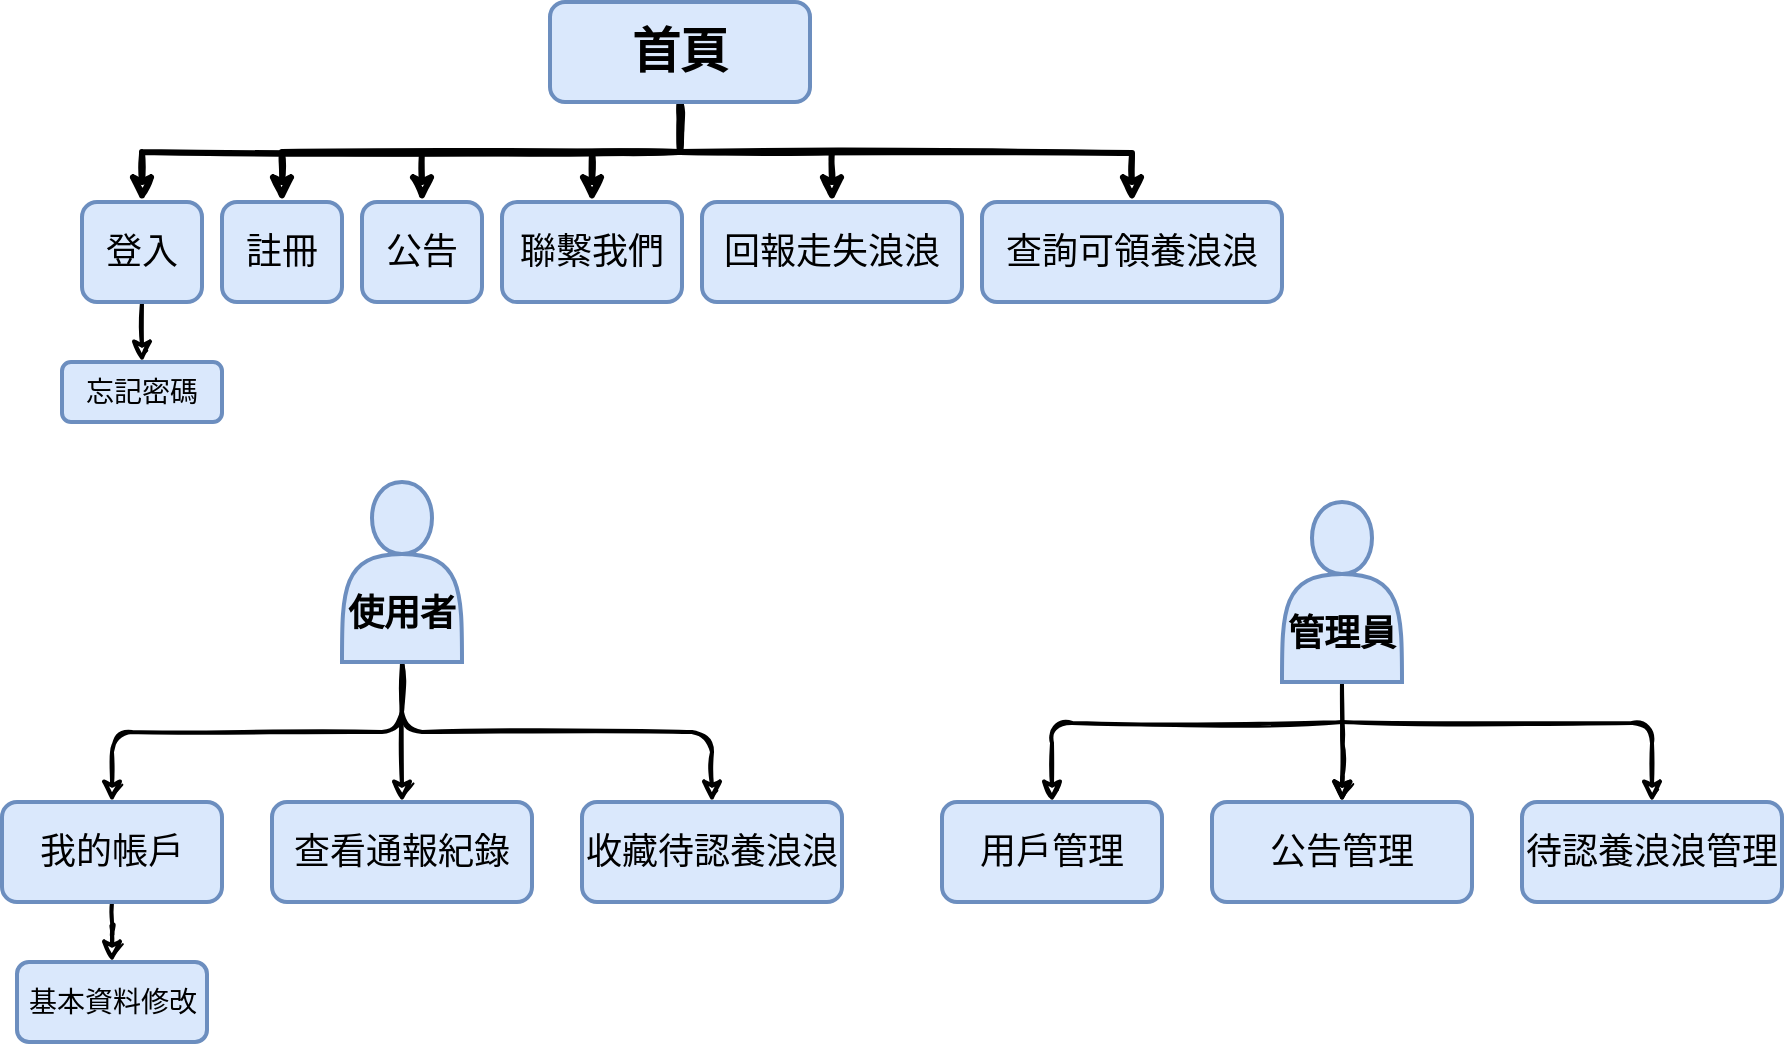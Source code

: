 <mxfile version="14.9.4" type="github">
  <diagram id="C5RBs43oDa-KdzZeNtuy" name="Page-1">
    <mxGraphModel dx="868" dy="450" grid="1" gridSize="10" guides="1" tooltips="1" connect="1" arrows="1" fold="1" page="1" pageScale="1" pageWidth="827" pageHeight="1169" math="0" shadow="0">
      <root>
        <mxCell id="WIyWlLk6GJQsqaUBKTNV-0" />
        <mxCell id="WIyWlLk6GJQsqaUBKTNV-1" parent="WIyWlLk6GJQsqaUBKTNV-0" />
        <mxCell id="qFU6kJiqsKWw9SgyE2fp-27" style="edgeStyle=orthogonalEdgeStyle;orthogonalLoop=1;jettySize=auto;html=1;rounded=0;strokeWidth=3;sketch=1;" edge="1" parent="WIyWlLk6GJQsqaUBKTNV-1" source="WIyWlLk6GJQsqaUBKTNV-3" target="qFU6kJiqsKWw9SgyE2fp-5">
          <mxGeometry relative="1" as="geometry">
            <Array as="points">
              <mxPoint x="349" y="115" />
              <mxPoint x="305" y="115" />
            </Array>
          </mxGeometry>
        </mxCell>
        <mxCell id="qFU6kJiqsKWw9SgyE2fp-30" style="edgeStyle=orthogonalEdgeStyle;orthogonalLoop=1;jettySize=auto;html=1;exitX=0.5;exitY=1;exitDx=0;exitDy=0;entryX=0.5;entryY=0;entryDx=0;entryDy=0;rounded=0;strokeWidth=3;sketch=1;" edge="1" parent="WIyWlLk6GJQsqaUBKTNV-1" source="WIyWlLk6GJQsqaUBKTNV-3" target="qFU6kJiqsKWw9SgyE2fp-6">
          <mxGeometry relative="1" as="geometry" />
        </mxCell>
        <mxCell id="qFU6kJiqsKWw9SgyE2fp-32" style="edgeStyle=orthogonalEdgeStyle;orthogonalLoop=1;jettySize=auto;html=1;rounded=0;strokeWidth=3;sketch=1;" edge="1" parent="WIyWlLk6GJQsqaUBKTNV-1" target="qFU6kJiqsKWw9SgyE2fp-7">
          <mxGeometry relative="1" as="geometry">
            <mxPoint x="349" y="115" as="sourcePoint" />
          </mxGeometry>
        </mxCell>
        <mxCell id="qFU6kJiqsKWw9SgyE2fp-33" style="edgeStyle=orthogonalEdgeStyle;orthogonalLoop=1;jettySize=auto;html=1;exitX=0.5;exitY=1;exitDx=0;exitDy=0;rounded=0;strokeWidth=3;sketch=1;" edge="1" parent="WIyWlLk6GJQsqaUBKTNV-1" source="WIyWlLk6GJQsqaUBKTNV-3" target="qFU6kJiqsKWw9SgyE2fp-2">
          <mxGeometry relative="1" as="geometry" />
        </mxCell>
        <mxCell id="qFU6kJiqsKWw9SgyE2fp-34" style="edgeStyle=orthogonalEdgeStyle;orthogonalLoop=1;jettySize=auto;html=1;exitX=0.5;exitY=1;exitDx=0;exitDy=0;rounded=0;strokeWidth=3;sketch=1;" edge="1" parent="WIyWlLk6GJQsqaUBKTNV-1" source="WIyWlLk6GJQsqaUBKTNV-3" target="qFU6kJiqsKWw9SgyE2fp-0">
          <mxGeometry relative="1" as="geometry" />
        </mxCell>
        <mxCell id="qFU6kJiqsKWw9SgyE2fp-35" style="edgeStyle=orthogonalEdgeStyle;orthogonalLoop=1;jettySize=auto;html=1;exitX=0.5;exitY=1;exitDx=0;exitDy=0;entryX=0.5;entryY=0;entryDx=0;entryDy=0;rounded=0;strokeWidth=3;sketch=1;" edge="1" parent="WIyWlLk6GJQsqaUBKTNV-1" source="WIyWlLk6GJQsqaUBKTNV-3" target="qFU6kJiqsKWw9SgyE2fp-4">
          <mxGeometry relative="1" as="geometry" />
        </mxCell>
        <mxCell id="WIyWlLk6GJQsqaUBKTNV-3" value="&lt;font style=&quot;vertical-align: inherit&quot;&gt;&lt;font style=&quot;vertical-align: inherit&quot;&gt;&lt;font style=&quot;vertical-align: inherit&quot;&gt;&lt;font style=&quot;vertical-align: inherit&quot;&gt;&lt;font style=&quot;vertical-align: inherit&quot;&gt;&lt;font style=&quot;vertical-align: inherit ; font-size: 24px&quot;&gt;&lt;b&gt;首頁&lt;/b&gt;&lt;/font&gt;&lt;/font&gt;&lt;/font&gt;&lt;/font&gt;&lt;/font&gt;&lt;/font&gt;" style="rounded=1;whiteSpace=wrap;html=1;fontSize=12;glass=0;strokeWidth=2;shadow=0;fillColor=#dae8fc;strokeColor=#6c8ebf;" parent="WIyWlLk6GJQsqaUBKTNV-1" vertex="1">
          <mxGeometry x="284" y="40" width="130" height="50" as="geometry" />
        </mxCell>
        <mxCell id="qFU6kJiqsKWw9SgyE2fp-36" style="edgeStyle=orthogonalEdgeStyle;rounded=1;orthogonalLoop=1;jettySize=auto;html=1;exitX=0.5;exitY=1;exitDx=0;exitDy=0;strokeWidth=2;shadow=0;sketch=1;" edge="1" parent="WIyWlLk6GJQsqaUBKTNV-1" source="qFU6kJiqsKWw9SgyE2fp-0">
          <mxGeometry relative="1" as="geometry">
            <mxPoint x="80" y="220" as="targetPoint" />
          </mxGeometry>
        </mxCell>
        <mxCell id="qFU6kJiqsKWw9SgyE2fp-0" value="&lt;font style=&quot;vertical-align: inherit&quot;&gt;&lt;font style=&quot;vertical-align: inherit&quot;&gt;&lt;font style=&quot;vertical-align: inherit&quot;&gt;&lt;font style=&quot;vertical-align: inherit&quot;&gt;&lt;font style=&quot;vertical-align: inherit&quot;&gt;&lt;font style=&quot;vertical-align: inherit ; font-size: 18px&quot;&gt;登入&lt;/font&gt;&lt;/font&gt;&lt;/font&gt;&lt;/font&gt;&lt;/font&gt;&lt;/font&gt;" style="rounded=1;whiteSpace=wrap;html=1;strokeWidth=2;fillColor=#dae8fc;strokeColor=#6c8ebf;" vertex="1" parent="WIyWlLk6GJQsqaUBKTNV-1">
          <mxGeometry x="50" y="140" width="60" height="50" as="geometry" />
        </mxCell>
        <mxCell id="qFU6kJiqsKWw9SgyE2fp-2" value="&lt;font style=&quot;vertical-align: inherit&quot;&gt;&lt;font style=&quot;vertical-align: inherit&quot;&gt;&lt;font style=&quot;vertical-align: inherit&quot;&gt;&lt;font style=&quot;vertical-align: inherit&quot;&gt;&lt;font style=&quot;vertical-align: inherit&quot;&gt;&lt;font style=&quot;vertical-align: inherit&quot;&gt;&lt;font style=&quot;vertical-align: inherit&quot;&gt;&lt;font style=&quot;vertical-align: inherit ; font-size: 18px&quot;&gt;註冊&lt;/font&gt;&lt;/font&gt;&lt;/font&gt;&lt;/font&gt;&lt;/font&gt;&lt;/font&gt;&lt;/font&gt;&lt;/font&gt;" style="rounded=1;whiteSpace=wrap;html=1;strokeWidth=2;fillColor=#dae8fc;strokeColor=#6c8ebf;" vertex="1" parent="WIyWlLk6GJQsqaUBKTNV-1">
          <mxGeometry x="120" y="140" width="60" height="50" as="geometry" />
        </mxCell>
        <mxCell id="qFU6kJiqsKWw9SgyE2fp-4" value="&lt;font style=&quot;vertical-align: inherit&quot;&gt;&lt;font style=&quot;vertical-align: inherit&quot;&gt;&lt;font style=&quot;vertical-align: inherit&quot;&gt;&lt;font style=&quot;vertical-align: inherit ; font-size: 18px&quot;&gt;公告&lt;/font&gt;&lt;/font&gt;&lt;/font&gt;&lt;/font&gt;" style="rounded=1;whiteSpace=wrap;html=1;strokeWidth=2;fillColor=#dae8fc;strokeColor=#6c8ebf;" vertex="1" parent="WIyWlLk6GJQsqaUBKTNV-1">
          <mxGeometry x="190" y="140" width="60" height="50" as="geometry" />
        </mxCell>
        <mxCell id="qFU6kJiqsKWw9SgyE2fp-5" value="&lt;font style=&quot;vertical-align: inherit&quot;&gt;&lt;font style=&quot;vertical-align: inherit&quot;&gt;&lt;font style=&quot;vertical-align: inherit&quot;&gt;&lt;font style=&quot;vertical-align: inherit&quot;&gt;&lt;font style=&quot;vertical-align: inherit&quot;&gt;&lt;font style=&quot;vertical-align: inherit ; font-size: 18px&quot;&gt;聯繫我們&lt;/font&gt;&lt;/font&gt;&lt;/font&gt;&lt;/font&gt;&lt;/font&gt;&lt;/font&gt;" style="rounded=1;whiteSpace=wrap;html=1;strokeWidth=2;fillColor=#dae8fc;strokeColor=#6c8ebf;" vertex="1" parent="WIyWlLk6GJQsqaUBKTNV-1">
          <mxGeometry x="260" y="140" width="90" height="50" as="geometry" />
        </mxCell>
        <mxCell id="qFU6kJiqsKWw9SgyE2fp-6" value="&lt;font style=&quot;vertical-align: inherit&quot;&gt;&lt;font style=&quot;vertical-align: inherit&quot;&gt;&lt;font style=&quot;vertical-align: inherit&quot;&gt;&lt;font style=&quot;vertical-align: inherit&quot;&gt;&lt;font style=&quot;vertical-align: inherit&quot;&gt;&lt;font style=&quot;vertical-align: inherit&quot;&gt;&lt;font style=&quot;vertical-align: inherit&quot;&gt;&lt;font style=&quot;vertical-align: inherit&quot;&gt;&lt;font style=&quot;vertical-align: inherit&quot;&gt;&lt;font style=&quot;vertical-align: inherit&quot;&gt;&lt;font style=&quot;vertical-align: inherit&quot;&gt;&lt;font style=&quot;vertical-align: inherit&quot;&gt;&lt;font style=&quot;vertical-align: inherit&quot;&gt;&lt;font style=&quot;vertical-align: inherit&quot;&gt;&lt;font style=&quot;vertical-align: inherit&quot;&gt;&lt;font style=&quot;vertical-align: inherit&quot;&gt;&lt;font style=&quot;vertical-align: inherit&quot;&gt;&lt;font style=&quot;vertical-align: inherit ; font-size: 18px&quot;&gt;回報走失浪浪&lt;/font&gt;&lt;/font&gt;&lt;/font&gt;&lt;/font&gt;&lt;/font&gt;&lt;/font&gt;&lt;/font&gt;&lt;/font&gt;&lt;/font&gt;&lt;/font&gt;&lt;/font&gt;&lt;/font&gt;&lt;/font&gt;&lt;/font&gt;&lt;/font&gt;&lt;/font&gt;&lt;/font&gt;&lt;/font&gt;" style="rounded=1;whiteSpace=wrap;html=1;strokeWidth=2;fillColor=#dae8fc;strokeColor=#6c8ebf;" vertex="1" parent="WIyWlLk6GJQsqaUBKTNV-1">
          <mxGeometry x="360" y="140" width="130" height="50" as="geometry" />
        </mxCell>
        <mxCell id="qFU6kJiqsKWw9SgyE2fp-7" value="&lt;font style=&quot;vertical-align: inherit&quot;&gt;&lt;font style=&quot;vertical-align: inherit&quot;&gt;&lt;font style=&quot;vertical-align: inherit&quot;&gt;&lt;font style=&quot;vertical-align: inherit&quot;&gt;&lt;font style=&quot;vertical-align: inherit&quot;&gt;&lt;font style=&quot;vertical-align: inherit&quot;&gt;&lt;font style=&quot;vertical-align: inherit&quot;&gt;&lt;font style=&quot;vertical-align: inherit&quot;&gt;&lt;font style=&quot;vertical-align: inherit&quot;&gt;&lt;font style=&quot;vertical-align: inherit&quot;&gt;&lt;font style=&quot;vertical-align: inherit&quot;&gt;&lt;font style=&quot;vertical-align: inherit ; font-size: 18px&quot;&gt;&lt;font style=&quot;vertical-align: inherit&quot;&gt;&lt;font style=&quot;vertical-align: inherit&quot;&gt;&lt;font style=&quot;vertical-align: inherit&quot;&gt;&lt;font style=&quot;vertical-align: inherit&quot;&gt;&lt;font style=&quot;vertical-align: inherit&quot;&gt;&lt;font style=&quot;vertical-align: inherit&quot;&gt;&lt;font style=&quot;vertical-align: inherit&quot;&gt;&lt;font style=&quot;vertical-align: inherit&quot;&gt;查詢可領養浪浪&lt;/font&gt;&lt;/font&gt;&lt;/font&gt;&lt;/font&gt;&lt;/font&gt;&lt;/font&gt;&lt;/font&gt;&lt;/font&gt;&lt;/font&gt;&lt;/font&gt;&lt;/font&gt;&lt;/font&gt;&lt;/font&gt;&lt;/font&gt;&lt;/font&gt;&lt;/font&gt;&lt;/font&gt;&lt;/font&gt;&lt;/font&gt;&lt;/font&gt;" style="rounded=1;whiteSpace=wrap;html=1;strokeWidth=2;fillColor=#dae8fc;strokeColor=#6c8ebf;" vertex="1" parent="WIyWlLk6GJQsqaUBKTNV-1">
          <mxGeometry x="500" y="140" width="150" height="50" as="geometry" />
        </mxCell>
        <mxCell id="qFU6kJiqsKWw9SgyE2fp-37" value="&lt;font style=&quot;font-size: 14px&quot;&gt;忘記密碼&lt;/font&gt;" style="rounded=1;whiteSpace=wrap;html=1;strokeWidth=2;fillColor=#dae8fc;strokeColor=#6c8ebf;" vertex="1" parent="WIyWlLk6GJQsqaUBKTNV-1">
          <mxGeometry x="40" y="220" width="80" height="30" as="geometry" />
        </mxCell>
        <mxCell id="qFU6kJiqsKWw9SgyE2fp-45" style="edgeStyle=orthogonalEdgeStyle;rounded=1;sketch=1;orthogonalLoop=1;jettySize=auto;html=1;exitX=0.5;exitY=1;exitDx=0;exitDy=0;shadow=0;strokeWidth=2;" edge="1" parent="WIyWlLk6GJQsqaUBKTNV-1" source="qFU6kJiqsKWw9SgyE2fp-39" target="qFU6kJiqsKWw9SgyE2fp-44">
          <mxGeometry relative="1" as="geometry" />
        </mxCell>
        <mxCell id="qFU6kJiqsKWw9SgyE2fp-46" style="edgeStyle=orthogonalEdgeStyle;rounded=1;sketch=1;orthogonalLoop=1;jettySize=auto;html=1;exitX=0.5;exitY=1;exitDx=0;exitDy=0;shadow=0;strokeWidth=2;" edge="1" parent="WIyWlLk6GJQsqaUBKTNV-1" source="qFU6kJiqsKWw9SgyE2fp-39" target="qFU6kJiqsKWw9SgyE2fp-43">
          <mxGeometry relative="1" as="geometry" />
        </mxCell>
        <mxCell id="qFU6kJiqsKWw9SgyE2fp-48" style="edgeStyle=orthogonalEdgeStyle;rounded=1;sketch=1;orthogonalLoop=1;jettySize=auto;html=1;shadow=0;strokeWidth=2;" edge="1" parent="WIyWlLk6GJQsqaUBKTNV-1" source="qFU6kJiqsKWw9SgyE2fp-39" target="qFU6kJiqsKWw9SgyE2fp-42">
          <mxGeometry relative="1" as="geometry" />
        </mxCell>
        <mxCell id="qFU6kJiqsKWw9SgyE2fp-39" value="&lt;font style=&quot;font-size: 18px&quot;&gt;&lt;b&gt;&lt;br&gt;&lt;br&gt;使用者&lt;/b&gt;&lt;br&gt;&lt;/font&gt;" style="shape=actor;whiteSpace=wrap;html=1;strokeWidth=2;fillColor=#dae8fc;strokeColor=#6c8ebf;" vertex="1" parent="WIyWlLk6GJQsqaUBKTNV-1">
          <mxGeometry x="180" y="280" width="60" height="90" as="geometry" />
        </mxCell>
        <mxCell id="qFU6kJiqsKWw9SgyE2fp-42" value="&lt;font style=&quot;vertical-align: inherit&quot;&gt;&lt;font style=&quot;vertical-align: inherit&quot;&gt;&lt;font style=&quot;vertical-align: inherit&quot;&gt;&lt;font style=&quot;vertical-align: inherit&quot;&gt;&lt;font style=&quot;vertical-align: inherit&quot;&gt;&lt;font style=&quot;vertical-align: inherit ; font-size: 18px&quot;&gt;查看通報紀錄&lt;/font&gt;&lt;/font&gt;&lt;/font&gt;&lt;/font&gt;&lt;/font&gt;&lt;/font&gt;" style="rounded=1;whiteSpace=wrap;html=1;strokeWidth=2;fillColor=#dae8fc;strokeColor=#6c8ebf;" vertex="1" parent="WIyWlLk6GJQsqaUBKTNV-1">
          <mxGeometry x="145" y="440" width="130" height="50" as="geometry" />
        </mxCell>
        <mxCell id="qFU6kJiqsKWw9SgyE2fp-43" value="&lt;font style=&quot;vertical-align: inherit&quot;&gt;&lt;font style=&quot;vertical-align: inherit&quot;&gt;&lt;font style=&quot;vertical-align: inherit&quot;&gt;&lt;font style=&quot;vertical-align: inherit&quot;&gt;&lt;font style=&quot;vertical-align: inherit&quot;&gt;&lt;font style=&quot;vertical-align: inherit ; font-size: 18px&quot;&gt;收藏待認養浪浪&lt;/font&gt;&lt;/font&gt;&lt;/font&gt;&lt;/font&gt;&lt;/font&gt;&lt;/font&gt;" style="rounded=1;whiteSpace=wrap;html=1;strokeWidth=2;fillColor=#dae8fc;strokeColor=#6c8ebf;" vertex="1" parent="WIyWlLk6GJQsqaUBKTNV-1">
          <mxGeometry x="300" y="440" width="130" height="50" as="geometry" />
        </mxCell>
        <mxCell id="qFU6kJiqsKWw9SgyE2fp-61" value="" style="edgeStyle=orthogonalEdgeStyle;rounded=1;sketch=1;orthogonalLoop=1;jettySize=auto;html=1;shadow=0;strokeWidth=2;" edge="1" parent="WIyWlLk6GJQsqaUBKTNV-1" source="qFU6kJiqsKWw9SgyE2fp-44" target="qFU6kJiqsKWw9SgyE2fp-60">
          <mxGeometry relative="1" as="geometry" />
        </mxCell>
        <mxCell id="qFU6kJiqsKWw9SgyE2fp-44" value="&lt;span style=&quot;font-size: 18px&quot;&gt;我的帳戶&lt;/span&gt;" style="rounded=1;whiteSpace=wrap;html=1;strokeWidth=2;fillColor=#dae8fc;strokeColor=#6c8ebf;" vertex="1" parent="WIyWlLk6GJQsqaUBKTNV-1">
          <mxGeometry x="10" y="440" width="110" height="50" as="geometry" />
        </mxCell>
        <mxCell id="qFU6kJiqsKWw9SgyE2fp-57" style="edgeStyle=orthogonalEdgeStyle;rounded=1;sketch=1;orthogonalLoop=1;jettySize=auto;html=1;exitX=0.5;exitY=1;exitDx=0;exitDy=0;entryX=0.5;entryY=0;entryDx=0;entryDy=0;shadow=0;strokeWidth=2;" edge="1" parent="WIyWlLk6GJQsqaUBKTNV-1" source="qFU6kJiqsKWw9SgyE2fp-50" target="qFU6kJiqsKWw9SgyE2fp-54">
          <mxGeometry relative="1" as="geometry" />
        </mxCell>
        <mxCell id="qFU6kJiqsKWw9SgyE2fp-50" value="&lt;font style=&quot;font-size: 18px&quot;&gt;&lt;b&gt;&lt;br&gt;&lt;br&gt;管理員&lt;/b&gt;&lt;br&gt;&lt;/font&gt;" style="shape=actor;whiteSpace=wrap;html=1;strokeWidth=2;fillColor=#dae8fc;strokeColor=#6c8ebf;" vertex="1" parent="WIyWlLk6GJQsqaUBKTNV-1">
          <mxGeometry x="650" y="290" width="60" height="90" as="geometry" />
        </mxCell>
        <mxCell id="qFU6kJiqsKWw9SgyE2fp-51" style="edgeStyle=orthogonalEdgeStyle;rounded=1;sketch=1;orthogonalLoop=1;jettySize=auto;html=1;exitX=0.5;exitY=1;exitDx=0;exitDy=0;shadow=0;strokeWidth=2;" edge="1" parent="WIyWlLk6GJQsqaUBKTNV-1" target="qFU6kJiqsKWw9SgyE2fp-56">
          <mxGeometry relative="1" as="geometry">
            <mxPoint x="680" y="400" as="sourcePoint" />
          </mxGeometry>
        </mxCell>
        <mxCell id="qFU6kJiqsKWw9SgyE2fp-52" style="edgeStyle=orthogonalEdgeStyle;rounded=1;sketch=1;orthogonalLoop=1;jettySize=auto;html=1;exitX=0.5;exitY=1;exitDx=0;exitDy=0;shadow=0;strokeWidth=2;" edge="1" parent="WIyWlLk6GJQsqaUBKTNV-1" target="qFU6kJiqsKWw9SgyE2fp-55">
          <mxGeometry relative="1" as="geometry">
            <mxPoint x="680" y="400" as="sourcePoint" />
          </mxGeometry>
        </mxCell>
        <mxCell id="qFU6kJiqsKWw9SgyE2fp-53" style="edgeStyle=orthogonalEdgeStyle;rounded=1;sketch=1;orthogonalLoop=1;jettySize=auto;html=1;shadow=0;strokeWidth=2;" edge="1" parent="WIyWlLk6GJQsqaUBKTNV-1" target="qFU6kJiqsKWw9SgyE2fp-54">
          <mxGeometry relative="1" as="geometry">
            <mxPoint x="680" y="400" as="sourcePoint" />
          </mxGeometry>
        </mxCell>
        <mxCell id="qFU6kJiqsKWw9SgyE2fp-54" value="&lt;span style=&quot;font-size: 18px&quot;&gt;公告管理&lt;/span&gt;" style="rounded=1;whiteSpace=wrap;html=1;strokeWidth=2;fillColor=#dae8fc;strokeColor=#6c8ebf;" vertex="1" parent="WIyWlLk6GJQsqaUBKTNV-1">
          <mxGeometry x="615" y="440" width="130" height="50" as="geometry" />
        </mxCell>
        <mxCell id="qFU6kJiqsKWw9SgyE2fp-55" value="&lt;span style=&quot;font-size: 18px&quot;&gt;待認養浪浪管理&lt;br&gt;&lt;/span&gt;" style="rounded=1;whiteSpace=wrap;html=1;strokeWidth=2;fillColor=#dae8fc;strokeColor=#6c8ebf;" vertex="1" parent="WIyWlLk6GJQsqaUBKTNV-1">
          <mxGeometry x="770" y="440" width="130" height="50" as="geometry" />
        </mxCell>
        <mxCell id="qFU6kJiqsKWw9SgyE2fp-56" value="&lt;font style=&quot;vertical-align: inherit&quot;&gt;&lt;font style=&quot;vertical-align: inherit&quot;&gt;&lt;font style=&quot;vertical-align: inherit&quot;&gt;&lt;font style=&quot;vertical-align: inherit&quot;&gt;&lt;font style=&quot;vertical-align: inherit&quot;&gt;&lt;font style=&quot;vertical-align: inherit ; font-size: 18px&quot;&gt;用戶管理&lt;/font&gt;&lt;/font&gt;&lt;/font&gt;&lt;/font&gt;&lt;/font&gt;&lt;/font&gt;" style="rounded=1;whiteSpace=wrap;html=1;strokeWidth=2;fillColor=#dae8fc;strokeColor=#6c8ebf;" vertex="1" parent="WIyWlLk6GJQsqaUBKTNV-1">
          <mxGeometry x="480" y="440" width="110" height="50" as="geometry" />
        </mxCell>
        <mxCell id="qFU6kJiqsKWw9SgyE2fp-60" value="&lt;font style=&quot;font-size: 14px&quot;&gt;基本資料修改&lt;/font&gt;" style="rounded=1;whiteSpace=wrap;html=1;strokeWidth=2;fillColor=#dae8fc;strokeColor=#6c8ebf;" vertex="1" parent="WIyWlLk6GJQsqaUBKTNV-1">
          <mxGeometry x="17.5" y="520" width="95" height="40" as="geometry" />
        </mxCell>
      </root>
    </mxGraphModel>
  </diagram>
</mxfile>
